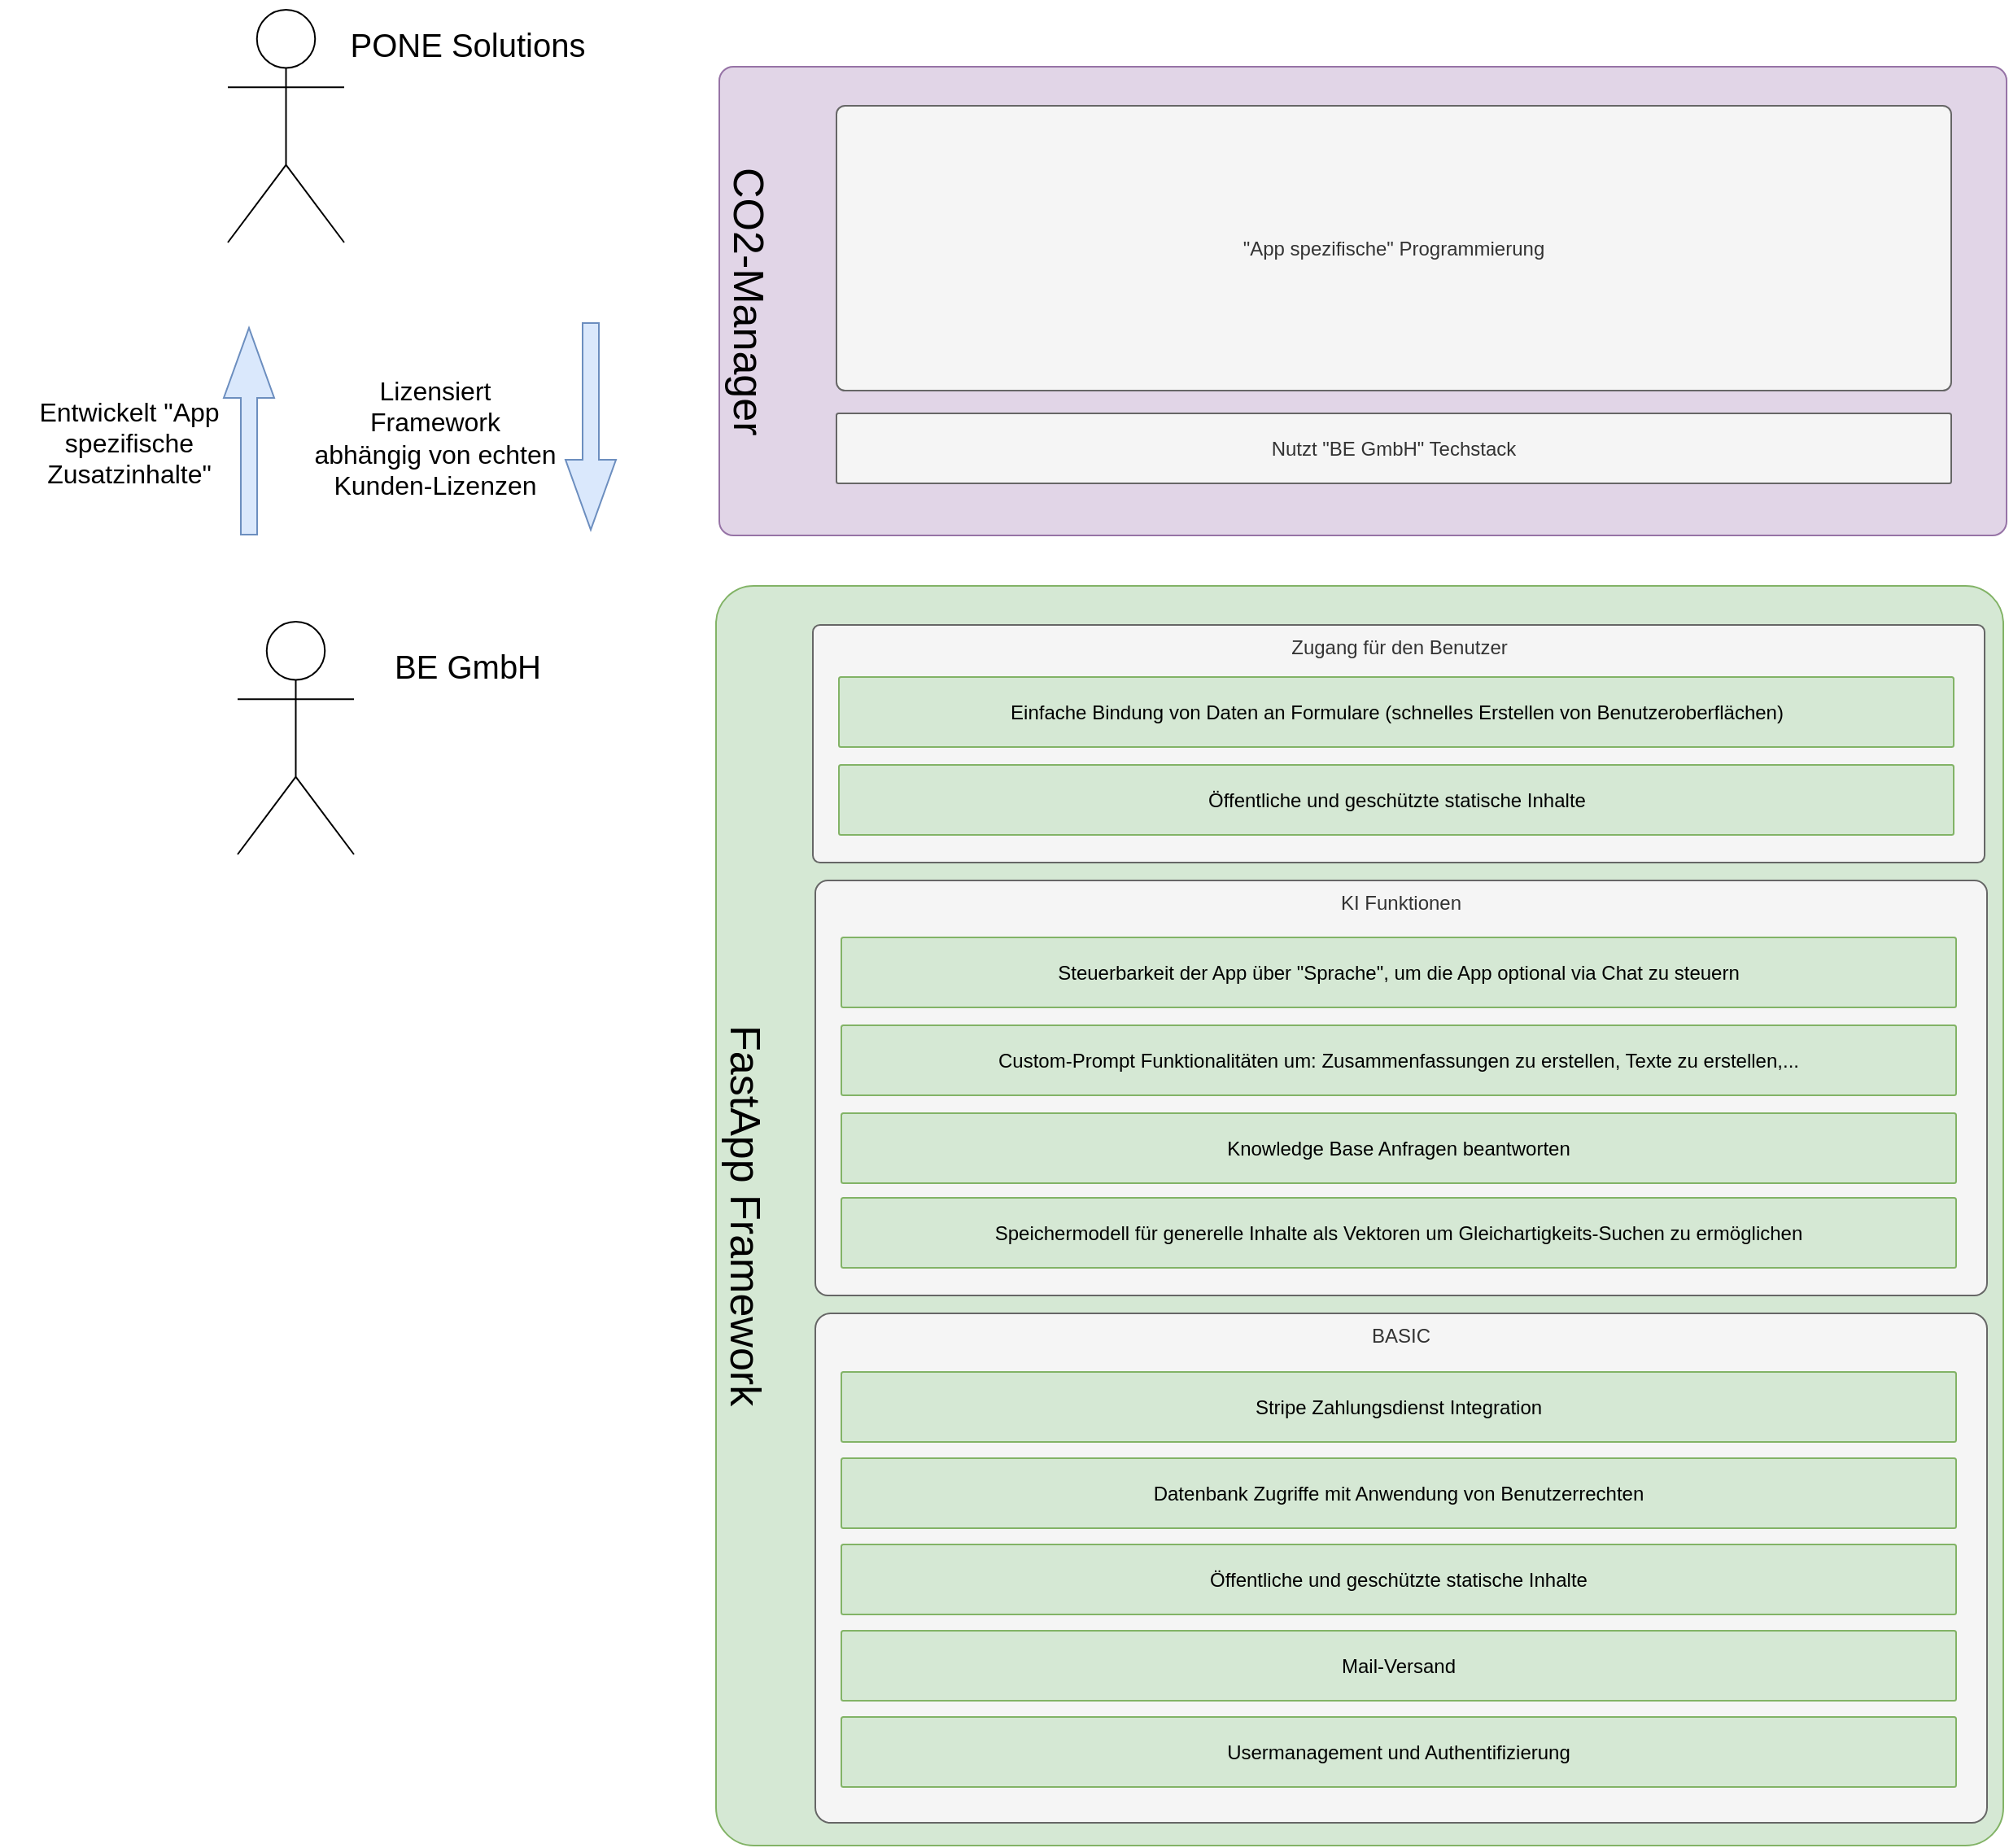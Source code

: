 <mxfile version="24.7.17">
  <diagram name="Seite-1" id="LkEojlMXBBVVDDNIo2A-">
    <mxGraphModel dx="2764" dy="2075" grid="0" gridSize="10" guides="1" tooltips="1" connect="1" arrows="1" fold="1" page="0" pageScale="1" pageWidth="1169" pageHeight="827" math="0" shadow="0">
      <root>
        <mxCell id="0" />
        <mxCell id="1" parent="0" />
        <mxCell id="kqUFNPpK-az4FQ5p3NCX-2" value="FastApp Framework" style="rounded=1;whiteSpace=wrap;html=1;arcSize=3;fillColor=#d5e8d4;strokeColor=#82b366;align=left;textDirection=vertical-lr;fontSize=26;" vertex="1" parent="1">
          <mxGeometry x="-212" y="-205" width="791" height="774" as="geometry" />
        </mxCell>
        <mxCell id="kqUFNPpK-az4FQ5p3NCX-11" value="BASIC" style="rounded=1;whiteSpace=wrap;html=1;arcSize=3;fillColor=#f5f5f5;strokeColor=#666666;verticalAlign=top;fontColor=#333333;" vertex="1" parent="1">
          <mxGeometry x="-151" y="242" width="720" height="313" as="geometry" />
        </mxCell>
        <mxCell id="kqUFNPpK-az4FQ5p3NCX-12" value="Zugang für den Benutzer" style="rounded=1;whiteSpace=wrap;html=1;arcSize=3;fillColor=#f5f5f5;strokeColor=#666666;verticalAlign=top;fontColor=#333333;" vertex="1" parent="1">
          <mxGeometry x="-152.5" y="-181" width="720" height="146" as="geometry" />
        </mxCell>
        <mxCell id="kqUFNPpK-az4FQ5p3NCX-3" value="Usermanagement und Authentifizierung" style="rounded=1;whiteSpace=wrap;html=1;arcSize=3;fillColor=#d5e8d4;strokeColor=#82b366;" vertex="1" parent="1">
          <mxGeometry x="-135" y="490" width="685" height="43" as="geometry" />
        </mxCell>
        <mxCell id="kqUFNPpK-az4FQ5p3NCX-4" value="Mail-Versand" style="rounded=1;whiteSpace=wrap;html=1;arcSize=3;fillColor=#d5e8d4;strokeColor=#82b366;" vertex="1" parent="1">
          <mxGeometry x="-135" y="437" width="685" height="43" as="geometry" />
        </mxCell>
        <mxCell id="kqUFNPpK-az4FQ5p3NCX-5" value="Öffentliche und geschützte statische Inhalte" style="rounded=1;whiteSpace=wrap;html=1;arcSize=3;fillColor=#d5e8d4;strokeColor=#82b366;" vertex="1" parent="1">
          <mxGeometry x="-135" y="384" width="685" height="43" as="geometry" />
        </mxCell>
        <mxCell id="kqUFNPpK-az4FQ5p3NCX-6" value="Öffentliche und geschützte statische Inhalte" style="rounded=1;whiteSpace=wrap;html=1;arcSize=3;fillColor=#d5e8d4;strokeColor=#82b366;" vertex="1" parent="1">
          <mxGeometry x="-136.5" y="-95" width="685" height="43" as="geometry" />
        </mxCell>
        <mxCell id="kqUFNPpK-az4FQ5p3NCX-7" value="Datenbank Zugriffe mit Anwendung von Benutzerrechten" style="rounded=1;whiteSpace=wrap;html=1;arcSize=3;fillColor=#d5e8d4;strokeColor=#82b366;" vertex="1" parent="1">
          <mxGeometry x="-135" y="331" width="685" height="43" as="geometry" />
        </mxCell>
        <mxCell id="kqUFNPpK-az4FQ5p3NCX-8" value="Stripe Zahlungsdienst Integration" style="rounded=1;whiteSpace=wrap;html=1;arcSize=3;fillColor=#d5e8d4;strokeColor=#82b366;" vertex="1" parent="1">
          <mxGeometry x="-135" y="278" width="685" height="43" as="geometry" />
        </mxCell>
        <mxCell id="kqUFNPpK-az4FQ5p3NCX-13" value="Einfache Bindung von Daten an Formulare (schnelles Erstellen von Benutzeroberflächen)" style="rounded=1;whiteSpace=wrap;html=1;arcSize=3;fillColor=#d5e8d4;strokeColor=#82b366;" vertex="1" parent="1">
          <mxGeometry x="-136.5" y="-149" width="685" height="43" as="geometry" />
        </mxCell>
        <mxCell id="kqUFNPpK-az4FQ5p3NCX-14" value="KI Funktionen" style="rounded=1;whiteSpace=wrap;html=1;arcSize=3;fillColor=#f5f5f5;strokeColor=#666666;verticalAlign=top;fontColor=#333333;" vertex="1" parent="1">
          <mxGeometry x="-151" y="-24" width="720" height="255" as="geometry" />
        </mxCell>
        <mxCell id="kqUFNPpK-az4FQ5p3NCX-15" value="Speichermodell für generelle Inhalte als Vektoren um Gleichartigkeits-Suchen zu ermöglichen" style="rounded=1;whiteSpace=wrap;html=1;arcSize=3;fillColor=#d5e8d4;strokeColor=#82b366;" vertex="1" parent="1">
          <mxGeometry x="-135" y="171" width="685" height="43" as="geometry" />
        </mxCell>
        <mxCell id="kqUFNPpK-az4FQ5p3NCX-17" value="Knowledge Base Anfragen beantworten" style="rounded=1;whiteSpace=wrap;html=1;arcSize=3;fillColor=#d5e8d4;strokeColor=#82b366;" vertex="1" parent="1">
          <mxGeometry x="-135" y="119" width="685" height="43" as="geometry" />
        </mxCell>
        <mxCell id="kqUFNPpK-az4FQ5p3NCX-18" value="Custom-Prompt Funktionalitäten um: Zusammenfassungen zu erstellen, Texte zu erstellen,..." style="rounded=1;whiteSpace=wrap;html=1;arcSize=3;fillColor=#d5e8d4;strokeColor=#82b366;" vertex="1" parent="1">
          <mxGeometry x="-135" y="65" width="685" height="43" as="geometry" />
        </mxCell>
        <mxCell id="kqUFNPpK-az4FQ5p3NCX-10" value="Steuerbarkeit der App über &quot;Sprache&quot;, um die App optional via Chat zu steuern" style="rounded=1;whiteSpace=wrap;html=1;arcSize=3;fillColor=#d5e8d4;strokeColor=#82b366;" vertex="1" parent="1">
          <mxGeometry x="-135" y="11" width="685" height="43" as="geometry" />
        </mxCell>
        <mxCell id="kqUFNPpK-az4FQ5p3NCX-19" value="CO2-Manager" style="rounded=1;whiteSpace=wrap;html=1;arcSize=3;fillColor=#e1d5e7;strokeColor=#9673a6;align=left;textDirection=vertical-lr;fontSize=26;" vertex="1" parent="1">
          <mxGeometry x="-210" y="-524" width="791" height="288" as="geometry" />
        </mxCell>
        <mxCell id="kqUFNPpK-az4FQ5p3NCX-22" value="PONE Solutions" style="text;strokeColor=none;fillColor=none;html=1;align=center;verticalAlign=middle;whiteSpace=wrap;rounded=0;fontSize=20;" vertex="1" parent="1">
          <mxGeometry x="-444" y="-565" width="159" height="53" as="geometry" />
        </mxCell>
        <mxCell id="kqUFNPpK-az4FQ5p3NCX-24" value="" style="shape=umlActor;verticalLabelPosition=bottom;verticalAlign=top;html=1;outlineConnect=0;" vertex="1" parent="1">
          <mxGeometry x="-512" y="-559" width="71.5" height="143" as="geometry" />
        </mxCell>
        <mxCell id="kqUFNPpK-az4FQ5p3NCX-26" value="BE GmbH" style="text;strokeColor=none;fillColor=none;html=1;align=center;verticalAlign=middle;whiteSpace=wrap;rounded=0;fontSize=20;" vertex="1" parent="1">
          <mxGeometry x="-444" y="-183" width="159" height="53" as="geometry" />
        </mxCell>
        <mxCell id="kqUFNPpK-az4FQ5p3NCX-27" value="" style="shape=umlActor;verticalLabelPosition=bottom;verticalAlign=top;html=1;outlineConnect=0;" vertex="1" parent="1">
          <mxGeometry x="-506" y="-183" width="71.5" height="143" as="geometry" />
        </mxCell>
        <mxCell id="kqUFNPpK-az4FQ5p3NCX-28" value="Nutzt &quot;BE GmbH&quot; Techstack" style="rounded=1;whiteSpace=wrap;html=1;arcSize=3;fillColor=#f5f5f5;strokeColor=#666666;fontColor=#333333;" vertex="1" parent="1">
          <mxGeometry x="-138" y="-311" width="685" height="43" as="geometry" />
        </mxCell>
        <mxCell id="kqUFNPpK-az4FQ5p3NCX-29" value="" style="shape=flexArrow;endArrow=classic;html=1;rounded=0;fontSize=12;startSize=8;endSize=14;curved=1;fillColor=#dae8fc;strokeColor=#6c8ebf;shadow=0;" edge="1" parent="1">
          <mxGeometry width="50" height="50" relative="1" as="geometry">
            <mxPoint x="-499" y="-236" as="sourcePoint" />
            <mxPoint x="-499" y="-364" as="targetPoint" />
          </mxGeometry>
        </mxCell>
        <mxCell id="kqUFNPpK-az4FQ5p3NCX-30" value="Entwickelt &quot;App spezifische Zusatzinhalte&quot;" style="text;strokeColor=none;fillColor=none;html=1;align=center;verticalAlign=middle;whiteSpace=wrap;rounded=0;fontSize=16;" vertex="1" parent="1">
          <mxGeometry x="-652" y="-337" width="159" height="88" as="geometry" />
        </mxCell>
        <mxCell id="kqUFNPpK-az4FQ5p3NCX-31" value="" style="shape=flexArrow;endArrow=classic;html=1;rounded=0;fontSize=12;startSize=8;endSize=14;curved=1;fillColor=#dae8fc;strokeColor=#6c8ebf;shadow=0;" edge="1" parent="1">
          <mxGeometry width="50" height="50" relative="1" as="geometry">
            <mxPoint x="-289" y="-367" as="sourcePoint" />
            <mxPoint x="-289" y="-239" as="targetPoint" />
          </mxGeometry>
        </mxCell>
        <mxCell id="kqUFNPpK-az4FQ5p3NCX-32" value="Lizensiert&lt;br&gt;Framework&lt;br&gt;abhängig von echten Kunden-Lizenzen" style="text;strokeColor=none;fillColor=none;html=1;align=center;verticalAlign=middle;whiteSpace=wrap;rounded=0;fontSize=16;" vertex="1" parent="1">
          <mxGeometry x="-464" y="-340" width="159" height="88" as="geometry" />
        </mxCell>
        <mxCell id="kqUFNPpK-az4FQ5p3NCX-33" value="&quot;App spezifische&quot; Programmierung" style="rounded=1;whiteSpace=wrap;html=1;arcSize=3;fillColor=#f5f5f5;strokeColor=#666666;fontColor=#333333;" vertex="1" parent="1">
          <mxGeometry x="-138" y="-500" width="685" height="175" as="geometry" />
        </mxCell>
      </root>
    </mxGraphModel>
  </diagram>
</mxfile>
